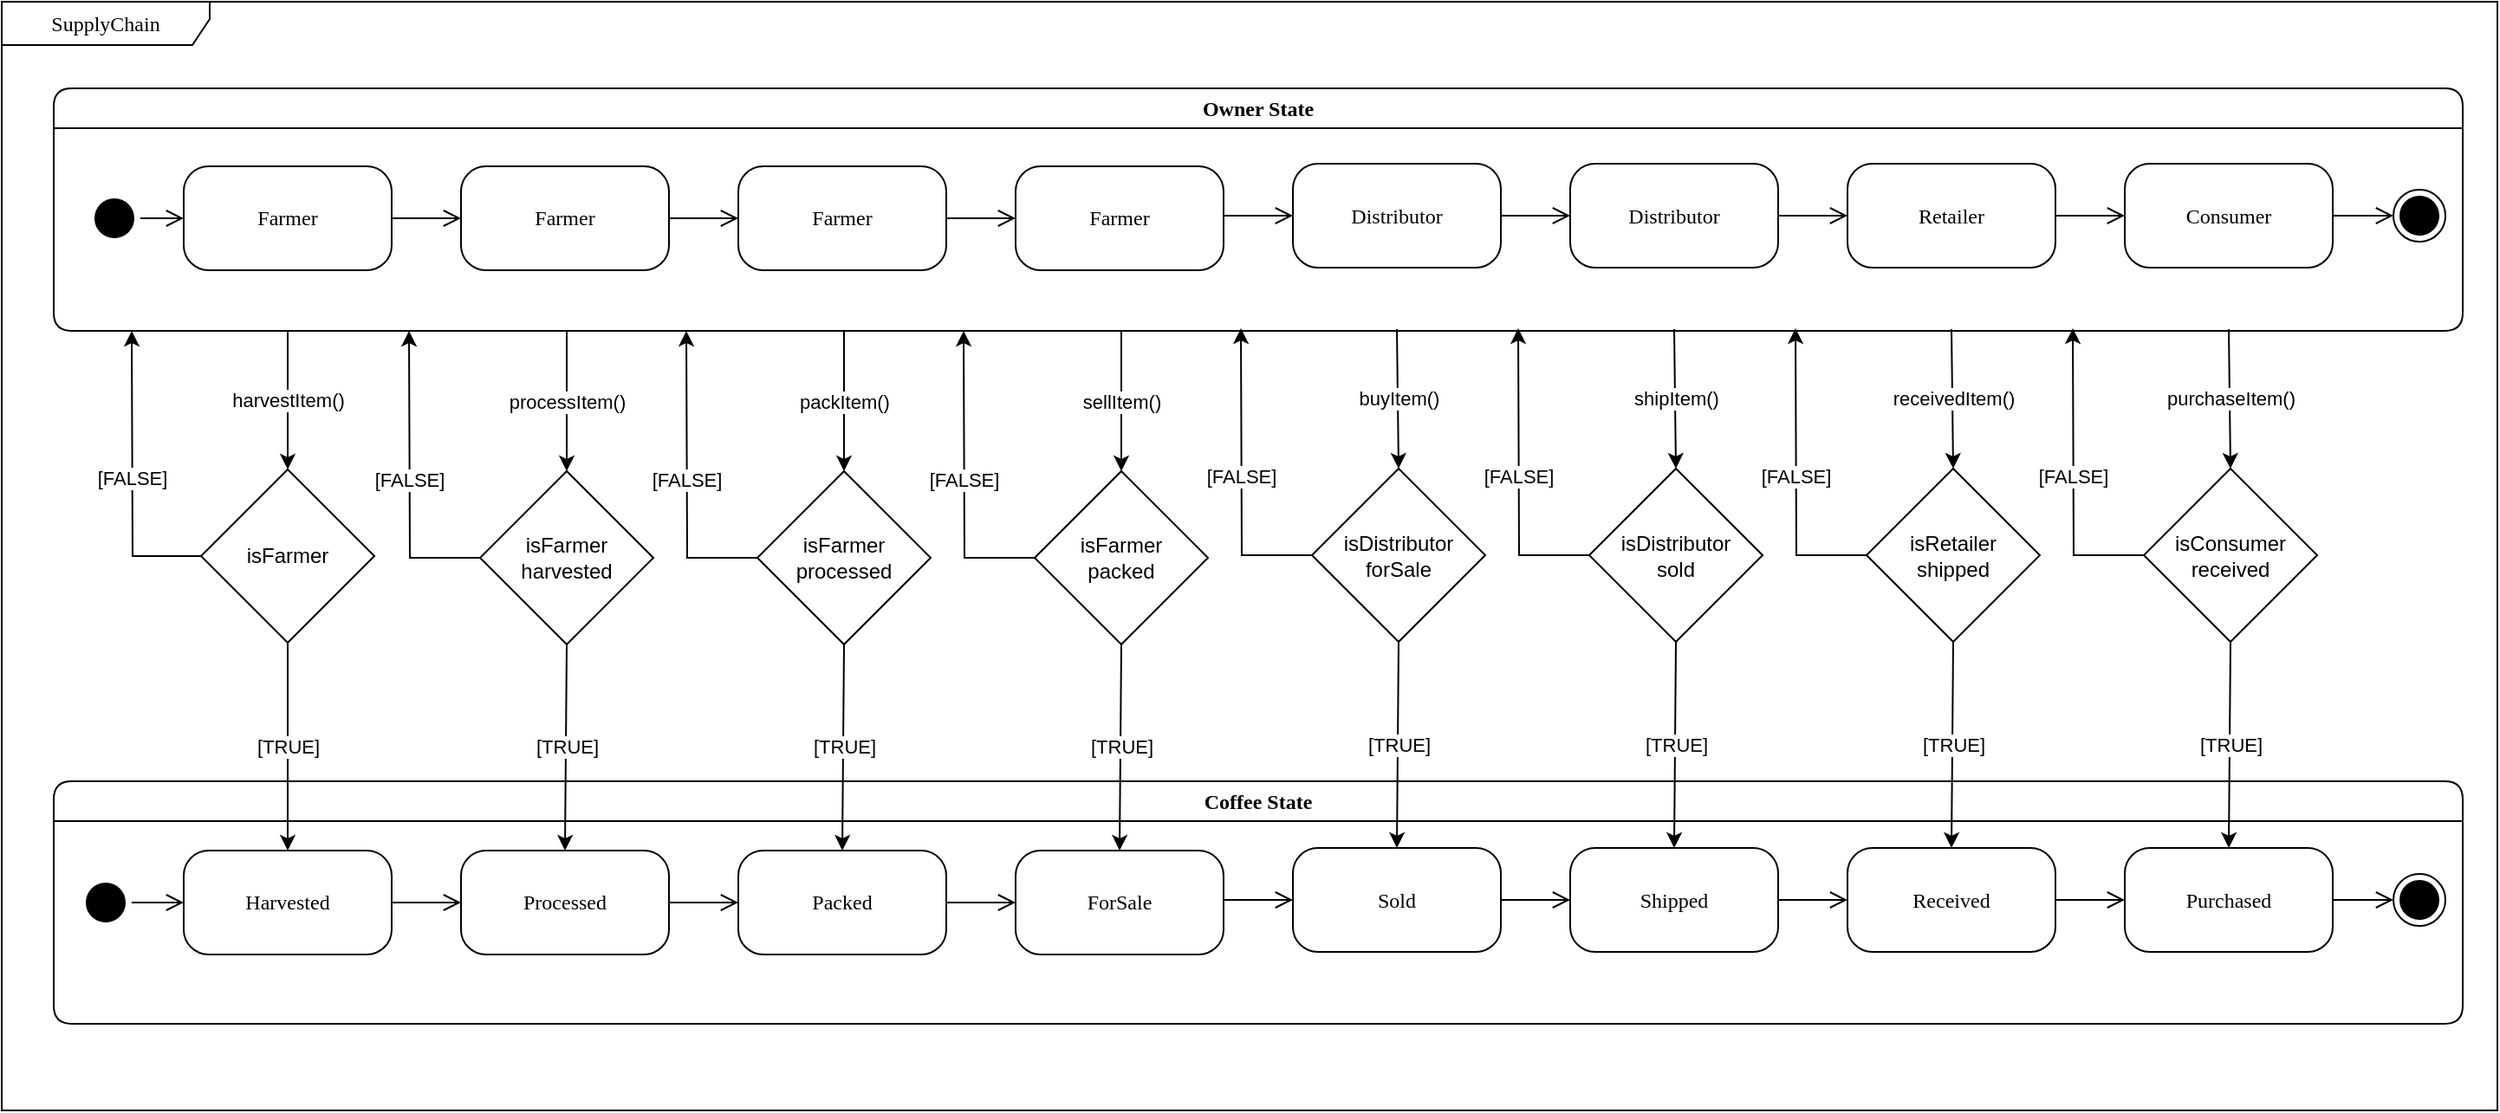 <mxfile version="22.1.4" type="device">
  <diagram name="Page-1" id="58cdce13-f638-feb5-8d6f-7d28b1aa9fa0">
    <mxGraphModel dx="1674" dy="790" grid="1" gridSize="10" guides="1" tooltips="1" connect="1" arrows="1" fold="1" page="1" pageScale="1" pageWidth="1169" pageHeight="827" background="none" math="0" shadow="0">
      <root>
        <mxCell id="0" />
        <mxCell id="1" parent="0" />
        <mxCell id="u9Z1F42Z8uhQxCOVhs1u-68" value="Received" style="rounded=1;whiteSpace=wrap;html=1;arcSize=24;fillColor=#ffffff;strokeColor=#000000;shadow=0;comic=0;labelBackgroundColor=none;fontFamily=Verdana;fontSize=12;fontColor=#000000;align=center;" vertex="1" parent="1">
          <mxGeometry x="1085" y="518.5" width="120" height="60" as="geometry" />
        </mxCell>
        <mxCell id="u9Z1F42Z8uhQxCOVhs1u-70" value="Retailer" style="rounded=1;whiteSpace=wrap;html=1;arcSize=24;fillColor=#ffffff;strokeColor=#000000;shadow=0;comic=0;labelBackgroundColor=none;fontFamily=Verdana;fontSize=12;fontColor=#000000;align=center;" vertex="1" parent="1">
          <mxGeometry x="1085" y="123.5" width="120" height="60" as="geometry" />
        </mxCell>
        <mxCell id="u9Z1F42Z8uhQxCOVhs1u-34" value="processItem()" style="endArrow=classic;html=1;rounded=0;entryX=0.5;entryY=0;entryDx=0;entryDy=0;" edge="1" parent="1" target="u9Z1F42Z8uhQxCOVhs1u-29">
          <mxGeometry width="50" height="50" relative="1" as="geometry">
            <mxPoint x="346" y="220" as="sourcePoint" />
            <mxPoint x="175" y="310" as="targetPoint" />
          </mxGeometry>
        </mxCell>
        <mxCell id="2a3bc250acf0617d-8" value="SupplyChain" style="shape=umlFrame;whiteSpace=wrap;html=1;rounded=1;shadow=0;comic=0;labelBackgroundColor=none;strokeWidth=1;fontFamily=Verdana;fontSize=12;align=center;movable=1;resizable=1;rotatable=1;deletable=1;editable=1;locked=0;connectable=1;width=120;height=25;" parent="1" vertex="1">
          <mxGeometry x="20" y="30" width="1440" height="640" as="geometry" />
        </mxCell>
        <mxCell id="2a3bc250acf0617d-7" value="Coffee State" style="swimlane;whiteSpace=wrap;html=1;rounded=1;shadow=0;comic=0;labelBackgroundColor=none;strokeWidth=1;fontFamily=Verdana;fontSize=12;align=center;strokeColor=#000000;" parent="1" vertex="1">
          <mxGeometry x="50" y="480" width="1390" height="140" as="geometry" />
        </mxCell>
        <mxCell id="3cde6dad864a17aa-10" style="edgeStyle=elbowEdgeStyle;html=1;labelBackgroundColor=none;endArrow=open;endSize=8;strokeColor=#000000;fontFamily=Verdana;fontSize=12;align=left;" parent="2a3bc250acf0617d-7" source="382b91b5511bd0f7-8" target="3cde6dad864a17aa-1" edge="1">
          <mxGeometry relative="1" as="geometry" />
        </mxCell>
        <mxCell id="382b91b5511bd0f7-8" value="Harvested" style="rounded=1;whiteSpace=wrap;html=1;arcSize=24;fillColor=#ffffff;strokeColor=#000000;shadow=0;comic=0;labelBackgroundColor=none;fontFamily=Verdana;fontSize=12;fontColor=#000000;align=center;" parent="2a3bc250acf0617d-7" vertex="1">
          <mxGeometry x="75" y="40" width="120" height="60" as="geometry" />
        </mxCell>
        <mxCell id="3cde6dad864a17aa-9" style="edgeStyle=elbowEdgeStyle;html=1;labelBackgroundColor=none;endArrow=open;endSize=8;strokeColor=#000000;fontFamily=Verdana;fontSize=12;align=left;" parent="2a3bc250acf0617d-7" source="2a3bc250acf0617d-3" target="382b91b5511bd0f7-8" edge="1">
          <mxGeometry relative="1" as="geometry" />
        </mxCell>
        <mxCell id="2a3bc250acf0617d-3" value="" style="ellipse;html=1;shape=startState;fillColor=#000000;strokeColor=#000000;rounded=1;shadow=0;comic=0;labelBackgroundColor=none;fontFamily=Verdana;fontSize=12;fontColor=#000000;align=center;direction=south;" parent="2a3bc250acf0617d-7" vertex="1">
          <mxGeometry x="15" y="55" width="30" height="30" as="geometry" />
        </mxCell>
        <mxCell id="3cde6dad864a17aa-11" style="edgeStyle=elbowEdgeStyle;html=1;labelBackgroundColor=none;endArrow=open;endSize=8;strokeColor=#000000;fontFamily=Verdana;fontSize=12;align=left;" parent="2a3bc250acf0617d-7" source="3cde6dad864a17aa-1" target="3cde6dad864a17aa-2" edge="1">
          <mxGeometry relative="1" as="geometry" />
        </mxCell>
        <mxCell id="3cde6dad864a17aa-1" value="Processed" style="rounded=1;whiteSpace=wrap;html=1;arcSize=24;fillColor=#ffffff;strokeColor=#000000;shadow=0;comic=0;labelBackgroundColor=none;fontFamily=Verdana;fontSize=12;fontColor=#000000;align=center;" parent="2a3bc250acf0617d-7" vertex="1">
          <mxGeometry x="235" y="40" width="120" height="60" as="geometry" />
        </mxCell>
        <mxCell id="3cde6dad864a17aa-2" value="Packed" style="rounded=1;whiteSpace=wrap;html=1;arcSize=24;fillColor=#ffffff;strokeColor=#000000;shadow=0;comic=0;labelBackgroundColor=none;fontFamily=Verdana;fontSize=12;fontColor=#000000;align=center;" parent="2a3bc250acf0617d-7" vertex="1">
          <mxGeometry x="395" y="40" width="120" height="60" as="geometry" />
        </mxCell>
        <mxCell id="24f968d109e7d6b4-3" value="" style="ellipse;html=1;shape=endState;fillColor=#000000;strokeColor=#000000;rounded=1;shadow=0;comic=0;labelBackgroundColor=none;fontFamily=Verdana;fontSize=12;fontColor=#000000;align=center;" parent="2a3bc250acf0617d-7" vertex="1">
          <mxGeometry x="1350" y="53.5" width="30" height="30" as="geometry" />
        </mxCell>
        <mxCell id="u9Z1F42Z8uhQxCOVhs1u-2" value="isFarmer" style="rhombus;whiteSpace=wrap;html=1;" vertex="1" parent="1">
          <mxGeometry x="135" y="300" width="100" height="100" as="geometry" />
        </mxCell>
        <mxCell id="u9Z1F42Z8uhQxCOVhs1u-13" value="Owner State" style="swimlane;whiteSpace=wrap;html=1;rounded=1;shadow=0;comic=0;labelBackgroundColor=none;strokeWidth=1;fontFamily=Verdana;fontSize=12;align=center;strokeColor=#000000;" vertex="1" parent="1">
          <mxGeometry x="50" y="80" width="1390" height="140" as="geometry" />
        </mxCell>
        <mxCell id="u9Z1F42Z8uhQxCOVhs1u-15" value="Farmer" style="rounded=1;whiteSpace=wrap;html=1;arcSize=24;fillColor=#ffffff;strokeColor=#000000;shadow=0;comic=0;labelBackgroundColor=none;fontFamily=Verdana;fontSize=12;fontColor=#000000;align=center;" vertex="1" parent="u9Z1F42Z8uhQxCOVhs1u-13">
          <mxGeometry x="75" y="45" width="120" height="60" as="geometry" />
        </mxCell>
        <mxCell id="u9Z1F42Z8uhQxCOVhs1u-17" style="edgeStyle=elbowEdgeStyle;html=1;labelBackgroundColor=none;endArrow=open;endSize=8;strokeColor=#000000;fontFamily=Verdana;fontSize=12;align=left;" edge="1" parent="u9Z1F42Z8uhQxCOVhs1u-13" source="u9Z1F42Z8uhQxCOVhs1u-18" target="u9Z1F42Z8uhQxCOVhs1u-15">
          <mxGeometry relative="1" as="geometry" />
        </mxCell>
        <mxCell id="u9Z1F42Z8uhQxCOVhs1u-18" value="" style="ellipse;html=1;shape=startState;fillColor=#000000;strokeColor=#000000;rounded=1;shadow=0;comic=0;labelBackgroundColor=none;fontFamily=Verdana;fontSize=12;fontColor=#000000;align=center;direction=south;" vertex="1" parent="u9Z1F42Z8uhQxCOVhs1u-13">
          <mxGeometry x="20" y="60" width="30" height="30" as="geometry" />
        </mxCell>
        <mxCell id="u9Z1F42Z8uhQxCOVhs1u-26" value="" style="edgeStyle=elbowEdgeStyle;html=1;labelBackgroundColor=none;endArrow=open;endSize=8;strokeColor=#000000;fontFamily=Verdana;fontSize=12;align=left;" edge="1" parent="u9Z1F42Z8uhQxCOVhs1u-13" source="u9Z1F42Z8uhQxCOVhs1u-15" target="u9Z1F42Z8uhQxCOVhs1u-25">
          <mxGeometry relative="1" as="geometry">
            <mxPoint x="290" y="155" as="sourcePoint" />
            <mxPoint x="495" y="155" as="targetPoint" />
          </mxGeometry>
        </mxCell>
        <mxCell id="u9Z1F42Z8uhQxCOVhs1u-25" value="Farmer" style="rounded=1;whiteSpace=wrap;html=1;arcSize=24;fillColor=#ffffff;strokeColor=#000000;shadow=0;comic=0;labelBackgroundColor=none;fontFamily=Verdana;fontSize=12;fontColor=#000000;align=center;" vertex="1" parent="u9Z1F42Z8uhQxCOVhs1u-13">
          <mxGeometry x="235" y="45" width="120" height="60" as="geometry" />
        </mxCell>
        <mxCell id="u9Z1F42Z8uhQxCOVhs1u-41" value="" style="edgeStyle=elbowEdgeStyle;html=1;labelBackgroundColor=none;endArrow=open;endSize=8;strokeColor=#000000;fontFamily=Verdana;fontSize=12;align=left;" edge="1" target="u9Z1F42Z8uhQxCOVhs1u-42" parent="u9Z1F42Z8uhQxCOVhs1u-13">
          <mxGeometry relative="1" as="geometry">
            <mxPoint x="355" y="75" as="sourcePoint" />
            <mxPoint x="655" y="155" as="targetPoint" />
          </mxGeometry>
        </mxCell>
        <mxCell id="u9Z1F42Z8uhQxCOVhs1u-42" value="Farmer" style="rounded=1;whiteSpace=wrap;html=1;arcSize=24;fillColor=#ffffff;strokeColor=#000000;shadow=0;comic=0;labelBackgroundColor=none;fontFamily=Verdana;fontSize=12;fontColor=#000000;align=center;" vertex="1" parent="u9Z1F42Z8uhQxCOVhs1u-13">
          <mxGeometry x="395" y="45" width="120" height="60" as="geometry" />
        </mxCell>
        <mxCell id="u9Z1F42Z8uhQxCOVhs1u-43" style="edgeStyle=elbowEdgeStyle;html=1;labelBackgroundColor=none;endArrow=open;endSize=8;strokeColor=#000000;fontFamily=Verdana;fontSize=12;align=left;" edge="1" target="u9Z1F42Z8uhQxCOVhs1u-44" parent="u9Z1F42Z8uhQxCOVhs1u-13">
          <mxGeometry relative="1" as="geometry">
            <mxPoint x="515" y="470" as="sourcePoint" />
          </mxGeometry>
        </mxCell>
        <mxCell id="u9Z1F42Z8uhQxCOVhs1u-44" value="ForSale" style="rounded=1;whiteSpace=wrap;html=1;arcSize=24;fillColor=#ffffff;strokeColor=#000000;shadow=0;comic=0;labelBackgroundColor=none;fontFamily=Verdana;fontSize=12;fontColor=#000000;align=center;" vertex="1" parent="u9Z1F42Z8uhQxCOVhs1u-13">
          <mxGeometry x="555" y="440" width="120" height="60" as="geometry" />
        </mxCell>
        <mxCell id="u9Z1F42Z8uhQxCOVhs1u-45" value="" style="edgeStyle=elbowEdgeStyle;html=1;labelBackgroundColor=none;endArrow=open;endSize=8;strokeColor=#000000;fontFamily=Verdana;fontSize=12;align=left;" edge="1" target="u9Z1F42Z8uhQxCOVhs1u-46" parent="u9Z1F42Z8uhQxCOVhs1u-13">
          <mxGeometry relative="1" as="geometry">
            <mxPoint x="515" y="75" as="sourcePoint" />
            <mxPoint x="815" y="155" as="targetPoint" />
          </mxGeometry>
        </mxCell>
        <mxCell id="u9Z1F42Z8uhQxCOVhs1u-46" value="Farmer" style="rounded=1;whiteSpace=wrap;html=1;arcSize=24;fillColor=#ffffff;strokeColor=#000000;shadow=0;comic=0;labelBackgroundColor=none;fontFamily=Verdana;fontSize=12;fontColor=#000000;align=center;" vertex="1" parent="u9Z1F42Z8uhQxCOVhs1u-13">
          <mxGeometry x="555" y="45" width="120" height="60" as="geometry" />
        </mxCell>
        <mxCell id="u9Z1F42Z8uhQxCOVhs1u-47" value="sellItem()" style="endArrow=classic;html=1;rounded=0;entryX=0.5;entryY=0;entryDx=0;entryDy=0;" edge="1" target="u9Z1F42Z8uhQxCOVhs1u-48" parent="u9Z1F42Z8uhQxCOVhs1u-13">
          <mxGeometry width="50" height="50" relative="1" as="geometry">
            <mxPoint x="616" y="140" as="sourcePoint" />
            <mxPoint x="445" y="230" as="targetPoint" />
          </mxGeometry>
        </mxCell>
        <mxCell id="u9Z1F42Z8uhQxCOVhs1u-48" value="isFarmer&lt;br&gt;packed" style="rhombus;whiteSpace=wrap;html=1;" vertex="1" parent="u9Z1F42Z8uhQxCOVhs1u-13">
          <mxGeometry x="566" y="221" width="100" height="100" as="geometry" />
        </mxCell>
        <mxCell id="u9Z1F42Z8uhQxCOVhs1u-49" value="[FALSE]" style="endArrow=classic;html=1;rounded=0;exitX=0;exitY=0.5;exitDx=0;exitDy=0;edgeStyle=orthogonalEdgeStyle;" edge="1" source="u9Z1F42Z8uhQxCOVhs1u-48" parent="u9Z1F42Z8uhQxCOVhs1u-13">
          <mxGeometry width="50" height="50" relative="1" as="geometry">
            <mxPoint x="906" y="351" as="sourcePoint" />
            <mxPoint x="525" y="140" as="targetPoint" />
          </mxGeometry>
        </mxCell>
        <mxCell id="u9Z1F42Z8uhQxCOVhs1u-50" value="[TRUE]" style="endArrow=classic;html=1;rounded=0;exitX=0.5;exitY=1;exitDx=0;exitDy=0;entryX=0.5;entryY=0;entryDx=0;entryDy=0;" edge="1" source="u9Z1F42Z8uhQxCOVhs1u-48" parent="u9Z1F42Z8uhQxCOVhs1u-13">
          <mxGeometry width="50" height="50" relative="1" as="geometry">
            <mxPoint x="906" y="351" as="sourcePoint" />
            <mxPoint x="615" y="440" as="targetPoint" />
          </mxGeometry>
        </mxCell>
        <mxCell id="u9Z1F42Z8uhQxCOVhs1u-16" value="" style="ellipse;html=1;shape=endState;fillColor=#000000;strokeColor=#000000;rounded=1;shadow=0;comic=0;labelBackgroundColor=none;fontFamily=Verdana;fontSize=12;fontColor=#000000;align=center;" vertex="1" parent="u9Z1F42Z8uhQxCOVhs1u-13">
          <mxGeometry x="1350" y="58.5" width="30" height="30" as="geometry" />
        </mxCell>
        <mxCell id="u9Z1F42Z8uhQxCOVhs1u-23" value="[FALSE]" style="endArrow=classic;html=1;rounded=0;exitX=0;exitY=0.5;exitDx=0;exitDy=0;edgeStyle=orthogonalEdgeStyle;" edge="1" parent="1" source="u9Z1F42Z8uhQxCOVhs1u-2">
          <mxGeometry width="50" height="50" relative="1" as="geometry">
            <mxPoint x="475" y="430" as="sourcePoint" />
            <mxPoint x="95" y="220" as="targetPoint" />
          </mxGeometry>
        </mxCell>
        <mxCell id="u9Z1F42Z8uhQxCOVhs1u-24" value="[TRUE]" style="endArrow=classic;html=1;rounded=0;exitX=0.5;exitY=1;exitDx=0;exitDy=0;entryX=0.5;entryY=0;entryDx=0;entryDy=0;" edge="1" parent="1" source="u9Z1F42Z8uhQxCOVhs1u-2" target="382b91b5511bd0f7-8">
          <mxGeometry width="50" height="50" relative="1" as="geometry">
            <mxPoint x="475" y="430" as="sourcePoint" />
            <mxPoint x="525" y="380" as="targetPoint" />
          </mxGeometry>
        </mxCell>
        <mxCell id="u9Z1F42Z8uhQxCOVhs1u-29" value="isFarmer&lt;br&gt;harvested" style="rhombus;whiteSpace=wrap;html=1;" vertex="1" parent="1">
          <mxGeometry x="296" y="301" width="100" height="100" as="geometry" />
        </mxCell>
        <mxCell id="u9Z1F42Z8uhQxCOVhs1u-30" value="[FALSE]" style="endArrow=classic;html=1;rounded=0;exitX=0;exitY=0.5;exitDx=0;exitDy=0;edgeStyle=orthogonalEdgeStyle;" edge="1" source="u9Z1F42Z8uhQxCOVhs1u-29" parent="1">
          <mxGeometry width="50" height="50" relative="1" as="geometry">
            <mxPoint x="636" y="431" as="sourcePoint" />
            <mxPoint x="255" y="220" as="targetPoint" />
          </mxGeometry>
        </mxCell>
        <mxCell id="u9Z1F42Z8uhQxCOVhs1u-31" value="[TRUE]" style="endArrow=classic;html=1;rounded=0;exitX=0.5;exitY=1;exitDx=0;exitDy=0;entryX=0.5;entryY=0;entryDx=0;entryDy=0;" edge="1" source="u9Z1F42Z8uhQxCOVhs1u-29" parent="1" target="3cde6dad864a17aa-1">
          <mxGeometry width="50" height="50" relative="1" as="geometry">
            <mxPoint x="636" y="431" as="sourcePoint" />
            <mxPoint x="346" y="536" as="targetPoint" />
          </mxGeometry>
        </mxCell>
        <mxCell id="u9Z1F42Z8uhQxCOVhs1u-32" value="harvestItem()" style="endArrow=classic;html=1;rounded=0;" edge="1" parent="1" target="u9Z1F42Z8uhQxCOVhs1u-2">
          <mxGeometry width="50" height="50" relative="1" as="geometry">
            <mxPoint x="185" y="220" as="sourcePoint" />
            <mxPoint x="195" y="545" as="targetPoint" />
          </mxGeometry>
        </mxCell>
        <mxCell id="u9Z1F42Z8uhQxCOVhs1u-37" value="packItem()" style="endArrow=classic;html=1;rounded=0;entryX=0.5;entryY=0;entryDx=0;entryDy=0;" edge="1" target="u9Z1F42Z8uhQxCOVhs1u-38" parent="1">
          <mxGeometry width="50" height="50" relative="1" as="geometry">
            <mxPoint x="506" y="220" as="sourcePoint" />
            <mxPoint x="335" y="310" as="targetPoint" />
          </mxGeometry>
        </mxCell>
        <mxCell id="u9Z1F42Z8uhQxCOVhs1u-38" value="isFarmer&lt;br&gt;processed" style="rhombus;whiteSpace=wrap;html=1;" vertex="1" parent="1">
          <mxGeometry x="456" y="301" width="100" height="100" as="geometry" />
        </mxCell>
        <mxCell id="u9Z1F42Z8uhQxCOVhs1u-39" value="[FALSE]" style="endArrow=classic;html=1;rounded=0;exitX=0;exitY=0.5;exitDx=0;exitDy=0;edgeStyle=orthogonalEdgeStyle;" edge="1" source="u9Z1F42Z8uhQxCOVhs1u-38" parent="1">
          <mxGeometry width="50" height="50" relative="1" as="geometry">
            <mxPoint x="796" y="431" as="sourcePoint" />
            <mxPoint x="415" y="220" as="targetPoint" />
          </mxGeometry>
        </mxCell>
        <mxCell id="u9Z1F42Z8uhQxCOVhs1u-40" value="[TRUE]" style="endArrow=classic;html=1;rounded=0;exitX=0.5;exitY=1;exitDx=0;exitDy=0;entryX=0.5;entryY=0;entryDx=0;entryDy=0;" edge="1" source="u9Z1F42Z8uhQxCOVhs1u-38" parent="1">
          <mxGeometry width="50" height="50" relative="1" as="geometry">
            <mxPoint x="796" y="431" as="sourcePoint" />
            <mxPoint x="505" y="520" as="targetPoint" />
          </mxGeometry>
        </mxCell>
        <mxCell id="u9Z1F42Z8uhQxCOVhs1u-51" style="edgeStyle=elbowEdgeStyle;html=1;labelBackgroundColor=none;endArrow=open;endSize=8;strokeColor=#000000;fontFamily=Verdana;fontSize=12;align=left;" edge="1" target="u9Z1F42Z8uhQxCOVhs1u-52" parent="1">
          <mxGeometry relative="1" as="geometry">
            <mxPoint x="725" y="548.5" as="sourcePoint" />
          </mxGeometry>
        </mxCell>
        <mxCell id="u9Z1F42Z8uhQxCOVhs1u-52" value="Sold" style="rounded=1;whiteSpace=wrap;html=1;arcSize=24;fillColor=#ffffff;strokeColor=#000000;shadow=0;comic=0;labelBackgroundColor=none;fontFamily=Verdana;fontSize=12;fontColor=#000000;align=center;" vertex="1" parent="1">
          <mxGeometry x="765" y="518.5" width="120" height="60" as="geometry" />
        </mxCell>
        <mxCell id="u9Z1F42Z8uhQxCOVhs1u-53" value="" style="edgeStyle=elbowEdgeStyle;html=1;labelBackgroundColor=none;endArrow=open;endSize=8;strokeColor=#000000;fontFamily=Verdana;fontSize=12;align=left;" edge="1" target="u9Z1F42Z8uhQxCOVhs1u-54" parent="1">
          <mxGeometry relative="1" as="geometry">
            <mxPoint x="725" y="153.5" as="sourcePoint" />
            <mxPoint x="1025" y="233.5" as="targetPoint" />
          </mxGeometry>
        </mxCell>
        <mxCell id="u9Z1F42Z8uhQxCOVhs1u-54" value="Distributor" style="rounded=1;whiteSpace=wrap;html=1;arcSize=24;fillColor=#ffffff;strokeColor=#000000;shadow=0;comic=0;labelBackgroundColor=none;fontFamily=Verdana;fontSize=12;fontColor=#000000;align=center;" vertex="1" parent="1">
          <mxGeometry x="765" y="123.5" width="120" height="60" as="geometry" />
        </mxCell>
        <mxCell id="u9Z1F42Z8uhQxCOVhs1u-55" value="buyItem()" style="endArrow=classic;html=1;rounded=0;entryX=0.5;entryY=0;entryDx=0;entryDy=0;" edge="1" target="u9Z1F42Z8uhQxCOVhs1u-56" parent="1">
          <mxGeometry width="50" height="50" relative="1" as="geometry">
            <mxPoint x="825" y="219" as="sourcePoint" />
            <mxPoint x="655" y="308.5" as="targetPoint" />
          </mxGeometry>
        </mxCell>
        <mxCell id="u9Z1F42Z8uhQxCOVhs1u-56" value="isDistributor&lt;br&gt;forSale" style="rhombus;whiteSpace=wrap;html=1;" vertex="1" parent="1">
          <mxGeometry x="776" y="299.5" width="100" height="100" as="geometry" />
        </mxCell>
        <mxCell id="u9Z1F42Z8uhQxCOVhs1u-57" value="[FALSE]" style="endArrow=classic;html=1;rounded=0;exitX=0;exitY=0.5;exitDx=0;exitDy=0;edgeStyle=orthogonalEdgeStyle;" edge="1" source="u9Z1F42Z8uhQxCOVhs1u-56" parent="1">
          <mxGeometry width="50" height="50" relative="1" as="geometry">
            <mxPoint x="1116" y="429.5" as="sourcePoint" />
            <mxPoint x="735" y="218.5" as="targetPoint" />
          </mxGeometry>
        </mxCell>
        <mxCell id="u9Z1F42Z8uhQxCOVhs1u-58" value="[TRUE]" style="endArrow=classic;html=1;rounded=0;exitX=0.5;exitY=1;exitDx=0;exitDy=0;entryX=0.5;entryY=0;entryDx=0;entryDy=0;" edge="1" source="u9Z1F42Z8uhQxCOVhs1u-56" parent="1">
          <mxGeometry width="50" height="50" relative="1" as="geometry">
            <mxPoint x="1116" y="429.5" as="sourcePoint" />
            <mxPoint x="825" y="518.5" as="targetPoint" />
          </mxGeometry>
        </mxCell>
        <mxCell id="u9Z1F42Z8uhQxCOVhs1u-59" style="edgeStyle=elbowEdgeStyle;html=1;labelBackgroundColor=none;endArrow=open;endSize=8;strokeColor=#000000;fontFamily=Verdana;fontSize=12;align=left;" edge="1" target="u9Z1F42Z8uhQxCOVhs1u-60" parent="1">
          <mxGeometry relative="1" as="geometry">
            <mxPoint x="885" y="548.5" as="sourcePoint" />
          </mxGeometry>
        </mxCell>
        <mxCell id="u9Z1F42Z8uhQxCOVhs1u-60" value="Shipped" style="rounded=1;whiteSpace=wrap;html=1;arcSize=24;fillColor=#ffffff;strokeColor=#000000;shadow=0;comic=0;labelBackgroundColor=none;fontFamily=Verdana;fontSize=12;fontColor=#000000;align=center;" vertex="1" parent="1">
          <mxGeometry x="925" y="518.5" width="120" height="60" as="geometry" />
        </mxCell>
        <mxCell id="u9Z1F42Z8uhQxCOVhs1u-61" value="" style="edgeStyle=elbowEdgeStyle;html=1;labelBackgroundColor=none;endArrow=open;endSize=8;strokeColor=#000000;fontFamily=Verdana;fontSize=12;align=left;" edge="1" target="u9Z1F42Z8uhQxCOVhs1u-62" parent="1">
          <mxGeometry relative="1" as="geometry">
            <mxPoint x="885" y="153.5" as="sourcePoint" />
            <mxPoint x="1185" y="233.5" as="targetPoint" />
          </mxGeometry>
        </mxCell>
        <mxCell id="u9Z1F42Z8uhQxCOVhs1u-62" value="Distributor" style="rounded=1;whiteSpace=wrap;html=1;arcSize=24;fillColor=#ffffff;strokeColor=#000000;shadow=0;comic=0;labelBackgroundColor=none;fontFamily=Verdana;fontSize=12;fontColor=#000000;align=center;" vertex="1" parent="1">
          <mxGeometry x="925" y="123.5" width="120" height="60" as="geometry" />
        </mxCell>
        <mxCell id="u9Z1F42Z8uhQxCOVhs1u-63" value="shipItem()" style="endArrow=classic;html=1;rounded=0;entryX=0.5;entryY=0;entryDx=0;entryDy=0;" edge="1" target="u9Z1F42Z8uhQxCOVhs1u-64" parent="1">
          <mxGeometry width="50" height="50" relative="1" as="geometry">
            <mxPoint x="985" y="219" as="sourcePoint" />
            <mxPoint x="815" y="308.5" as="targetPoint" />
          </mxGeometry>
        </mxCell>
        <mxCell id="u9Z1F42Z8uhQxCOVhs1u-64" value="isDistributor&lt;br&gt;sold" style="rhombus;whiteSpace=wrap;html=1;" vertex="1" parent="1">
          <mxGeometry x="936" y="299.5" width="100" height="100" as="geometry" />
        </mxCell>
        <mxCell id="u9Z1F42Z8uhQxCOVhs1u-65" value="[FALSE]" style="endArrow=classic;html=1;rounded=0;exitX=0;exitY=0.5;exitDx=0;exitDy=0;edgeStyle=orthogonalEdgeStyle;" edge="1" source="u9Z1F42Z8uhQxCOVhs1u-64" parent="1">
          <mxGeometry width="50" height="50" relative="1" as="geometry">
            <mxPoint x="1276" y="429.5" as="sourcePoint" />
            <mxPoint x="895" y="218.5" as="targetPoint" />
          </mxGeometry>
        </mxCell>
        <mxCell id="u9Z1F42Z8uhQxCOVhs1u-66" value="[TRUE]" style="endArrow=classic;html=1;rounded=0;exitX=0.5;exitY=1;exitDx=0;exitDy=0;entryX=0.5;entryY=0;entryDx=0;entryDy=0;" edge="1" source="u9Z1F42Z8uhQxCOVhs1u-64" parent="1">
          <mxGeometry width="50" height="50" relative="1" as="geometry">
            <mxPoint x="1276" y="429.5" as="sourcePoint" />
            <mxPoint x="985" y="518.5" as="targetPoint" />
          </mxGeometry>
        </mxCell>
        <mxCell id="u9Z1F42Z8uhQxCOVhs1u-67" style="edgeStyle=elbowEdgeStyle;html=1;labelBackgroundColor=none;endArrow=open;endSize=8;strokeColor=#000000;fontFamily=Verdana;fontSize=12;align=left;" edge="1" target="u9Z1F42Z8uhQxCOVhs1u-68" parent="1">
          <mxGeometry relative="1" as="geometry">
            <mxPoint x="1045" y="548.5" as="sourcePoint" />
          </mxGeometry>
        </mxCell>
        <mxCell id="u9Z1F42Z8uhQxCOVhs1u-69" value="" style="edgeStyle=elbowEdgeStyle;html=1;labelBackgroundColor=none;endArrow=open;endSize=8;strokeColor=#000000;fontFamily=Verdana;fontSize=12;align=left;" edge="1" target="u9Z1F42Z8uhQxCOVhs1u-70" parent="1">
          <mxGeometry relative="1" as="geometry">
            <mxPoint x="1045" y="153.5" as="sourcePoint" />
            <mxPoint x="1345" y="233.5" as="targetPoint" />
          </mxGeometry>
        </mxCell>
        <mxCell id="u9Z1F42Z8uhQxCOVhs1u-71" value="receivedItem()" style="endArrow=classic;html=1;rounded=0;entryX=0.5;entryY=0;entryDx=0;entryDy=0;" edge="1" target="u9Z1F42Z8uhQxCOVhs1u-72" parent="1">
          <mxGeometry width="50" height="50" relative="1" as="geometry">
            <mxPoint x="1145" y="219" as="sourcePoint" />
            <mxPoint x="975" y="308.5" as="targetPoint" />
          </mxGeometry>
        </mxCell>
        <mxCell id="u9Z1F42Z8uhQxCOVhs1u-72" value="isRetailer&lt;br&gt;shipped" style="rhombus;whiteSpace=wrap;html=1;" vertex="1" parent="1">
          <mxGeometry x="1096" y="299.5" width="100" height="100" as="geometry" />
        </mxCell>
        <mxCell id="u9Z1F42Z8uhQxCOVhs1u-73" value="[FALSE]" style="endArrow=classic;html=1;rounded=0;exitX=0;exitY=0.5;exitDx=0;exitDy=0;edgeStyle=orthogonalEdgeStyle;" edge="1" source="u9Z1F42Z8uhQxCOVhs1u-72" parent="1">
          <mxGeometry width="50" height="50" relative="1" as="geometry">
            <mxPoint x="1436" y="429.5" as="sourcePoint" />
            <mxPoint x="1055" y="218.5" as="targetPoint" />
          </mxGeometry>
        </mxCell>
        <mxCell id="u9Z1F42Z8uhQxCOVhs1u-74" value="[TRUE]" style="endArrow=classic;html=1;rounded=0;exitX=0.5;exitY=1;exitDx=0;exitDy=0;entryX=0.5;entryY=0;entryDx=0;entryDy=0;" edge="1" source="u9Z1F42Z8uhQxCOVhs1u-72" parent="1">
          <mxGeometry width="50" height="50" relative="1" as="geometry">
            <mxPoint x="1436" y="429.5" as="sourcePoint" />
            <mxPoint x="1145" y="518.5" as="targetPoint" />
          </mxGeometry>
        </mxCell>
        <mxCell id="u9Z1F42Z8uhQxCOVhs1u-75" style="edgeStyle=elbowEdgeStyle;html=1;labelBackgroundColor=none;endArrow=open;endSize=8;strokeColor=#000000;fontFamily=Verdana;fontSize=12;align=left;" edge="1" target="u9Z1F42Z8uhQxCOVhs1u-76" parent="1">
          <mxGeometry relative="1" as="geometry">
            <mxPoint x="1205" y="548.5" as="sourcePoint" />
          </mxGeometry>
        </mxCell>
        <mxCell id="u9Z1F42Z8uhQxCOVhs1u-76" value="Purchased" style="rounded=1;whiteSpace=wrap;html=1;arcSize=24;fillColor=#ffffff;strokeColor=#000000;shadow=0;comic=0;labelBackgroundColor=none;fontFamily=Verdana;fontSize=12;fontColor=#000000;align=center;" vertex="1" parent="1">
          <mxGeometry x="1245" y="518.5" width="120" height="60" as="geometry" />
        </mxCell>
        <mxCell id="u9Z1F42Z8uhQxCOVhs1u-77" value="" style="edgeStyle=elbowEdgeStyle;html=1;labelBackgroundColor=none;endArrow=open;endSize=8;strokeColor=#000000;fontFamily=Verdana;fontSize=12;align=left;" edge="1" target="u9Z1F42Z8uhQxCOVhs1u-78" parent="1">
          <mxGeometry relative="1" as="geometry">
            <mxPoint x="1205" y="153.5" as="sourcePoint" />
            <mxPoint x="1505" y="233.5" as="targetPoint" />
          </mxGeometry>
        </mxCell>
        <mxCell id="u9Z1F42Z8uhQxCOVhs1u-78" value="Consumer" style="rounded=1;whiteSpace=wrap;html=1;arcSize=24;fillColor=#ffffff;strokeColor=#000000;shadow=0;comic=0;labelBackgroundColor=none;fontFamily=Verdana;fontSize=12;fontColor=#000000;align=center;" vertex="1" parent="1">
          <mxGeometry x="1245" y="123.5" width="120" height="60" as="geometry" />
        </mxCell>
        <mxCell id="u9Z1F42Z8uhQxCOVhs1u-79" value="purchaseItem()" style="endArrow=classic;html=1;rounded=0;entryX=0.5;entryY=0;entryDx=0;entryDy=0;" edge="1" target="u9Z1F42Z8uhQxCOVhs1u-80" parent="1">
          <mxGeometry width="50" height="50" relative="1" as="geometry">
            <mxPoint x="1305" y="219" as="sourcePoint" />
            <mxPoint x="1135" y="308.5" as="targetPoint" />
          </mxGeometry>
        </mxCell>
        <mxCell id="u9Z1F42Z8uhQxCOVhs1u-80" value="isConsumer&lt;br&gt;received" style="rhombus;whiteSpace=wrap;html=1;" vertex="1" parent="1">
          <mxGeometry x="1256" y="299.5" width="100" height="100" as="geometry" />
        </mxCell>
        <mxCell id="u9Z1F42Z8uhQxCOVhs1u-81" value="[FALSE]" style="endArrow=classic;html=1;rounded=0;exitX=0;exitY=0.5;exitDx=0;exitDy=0;edgeStyle=orthogonalEdgeStyle;" edge="1" source="u9Z1F42Z8uhQxCOVhs1u-80" parent="1">
          <mxGeometry width="50" height="50" relative="1" as="geometry">
            <mxPoint x="1596" y="429.5" as="sourcePoint" />
            <mxPoint x="1215" y="218.5" as="targetPoint" />
          </mxGeometry>
        </mxCell>
        <mxCell id="u9Z1F42Z8uhQxCOVhs1u-82" value="[TRUE]" style="endArrow=classic;html=1;rounded=0;exitX=0.5;exitY=1;exitDx=0;exitDy=0;entryX=0.5;entryY=0;entryDx=0;entryDy=0;" edge="1" source="u9Z1F42Z8uhQxCOVhs1u-80" parent="1">
          <mxGeometry width="50" height="50" relative="1" as="geometry">
            <mxPoint x="1596" y="429.5" as="sourcePoint" />
            <mxPoint x="1305" y="518.5" as="targetPoint" />
          </mxGeometry>
        </mxCell>
        <mxCell id="u9Z1F42Z8uhQxCOVhs1u-83" value="" style="edgeStyle=elbowEdgeStyle;html=1;labelBackgroundColor=none;endArrow=open;endSize=8;strokeColor=#000000;fontFamily=Verdana;fontSize=12;align=left;exitX=1;exitY=0.5;exitDx=0;exitDy=0;entryX=0;entryY=0.5;entryDx=0;entryDy=0;" edge="1" parent="1" source="u9Z1F42Z8uhQxCOVhs1u-78" target="u9Z1F42Z8uhQxCOVhs1u-16">
          <mxGeometry relative="1" as="geometry">
            <mxPoint x="1215" y="163.5" as="sourcePoint" />
            <mxPoint x="1255" y="164" as="targetPoint" />
          </mxGeometry>
        </mxCell>
        <mxCell id="u9Z1F42Z8uhQxCOVhs1u-84" value="" style="edgeStyle=elbowEdgeStyle;html=1;labelBackgroundColor=none;endArrow=open;endSize=8;strokeColor=#000000;fontFamily=Verdana;fontSize=12;align=left;" edge="1" parent="1" source="u9Z1F42Z8uhQxCOVhs1u-76" target="24f968d109e7d6b4-3">
          <mxGeometry relative="1" as="geometry">
            <mxPoint x="1375" y="164" as="sourcePoint" />
            <mxPoint x="1410" y="164" as="targetPoint" />
          </mxGeometry>
        </mxCell>
      </root>
    </mxGraphModel>
  </diagram>
</mxfile>
